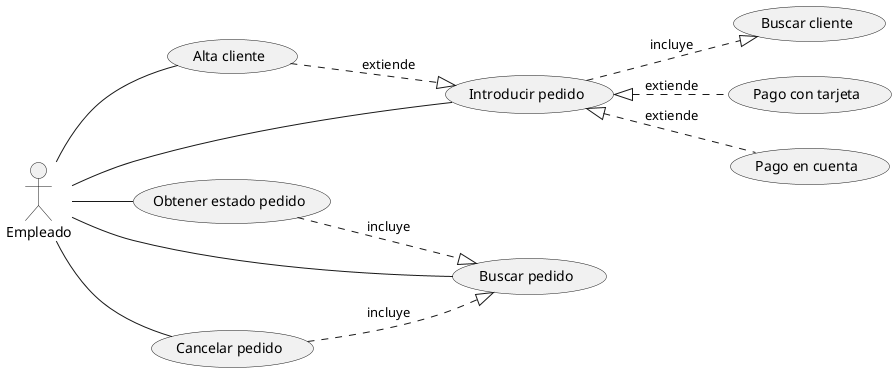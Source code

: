 @startuml

left to right direction
Empleado -- (Alta cliente)
Empleado -- (Introducir pedido)
Empleado -- (Obtener estado pedido)
Empleado -- (Buscar pedido)
Empleado -- (Cancelar pedido)
(Alta cliente) ..|> (Introducir pedido) : extiende
(Introducir pedido) ..|> (Buscar cliente) : incluye
(Introducir pedido) <|.. (Pago con tarjeta) : extiende
(Introducir pedido) <|.. (Pago en cuenta) : extiende
(Obtener estado pedido) ..|> (Buscar pedido) : incluye
(Cancelar pedido) ..|> (Buscar pedido) : incluye


@enduml